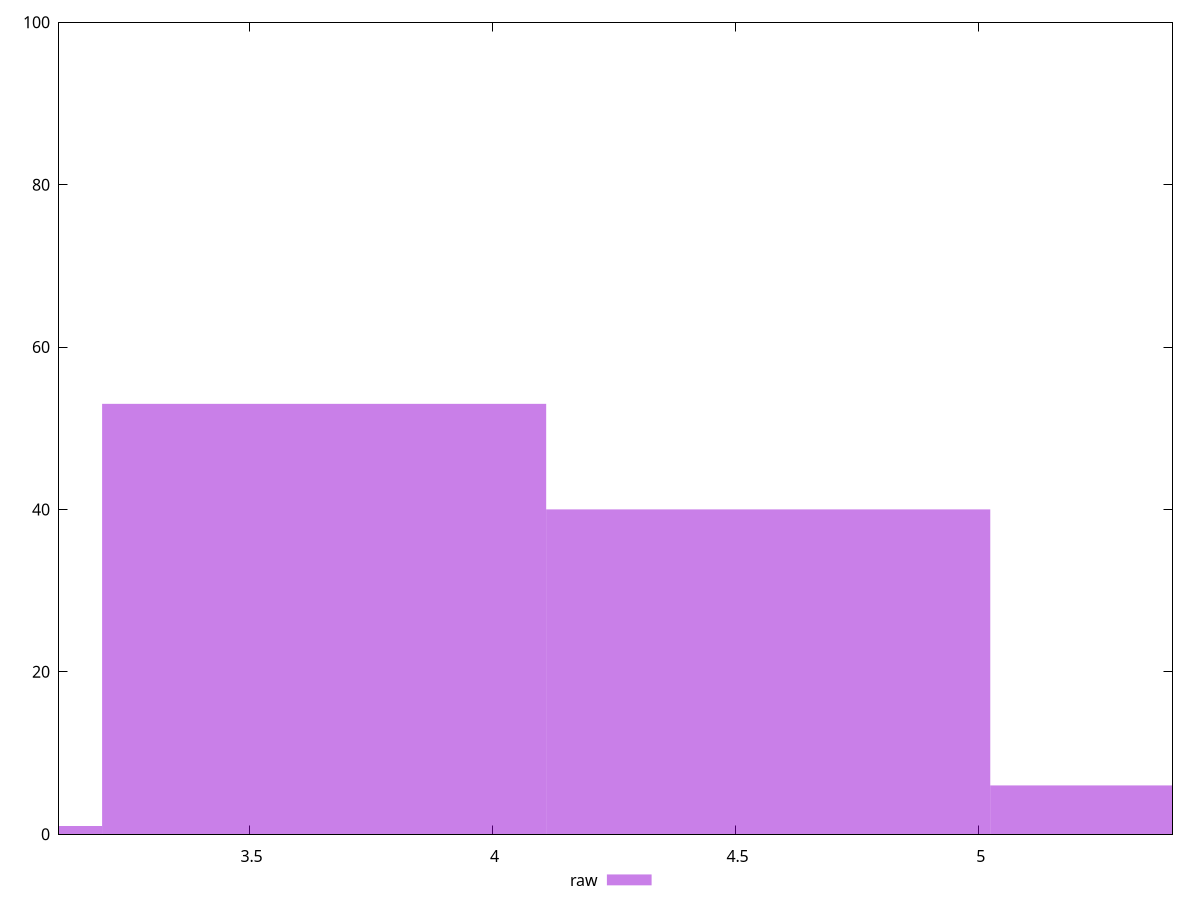 reset

$raw <<EOF
3.6536542280388304 53
4.567067785048538 40
5.480481342058246 6
2.740240671029123 1
EOF

set key outside below
set boxwidth 0.9134135570097076
set xrange [3.1083:5.3986]
set yrange [0:100]
set style fill transparent solid 0.5 noborder
set terminal svg size 640, 490 enhanced background rgb 'white'
set output "report_00007_2020-12-11T15:55:29.892Z/network-server-latency/samples/pages+cached+noexternal+nofonts+nosvg+noimg+nocss/raw/histogram.svg"

plot $raw title "raw" with boxes

reset
